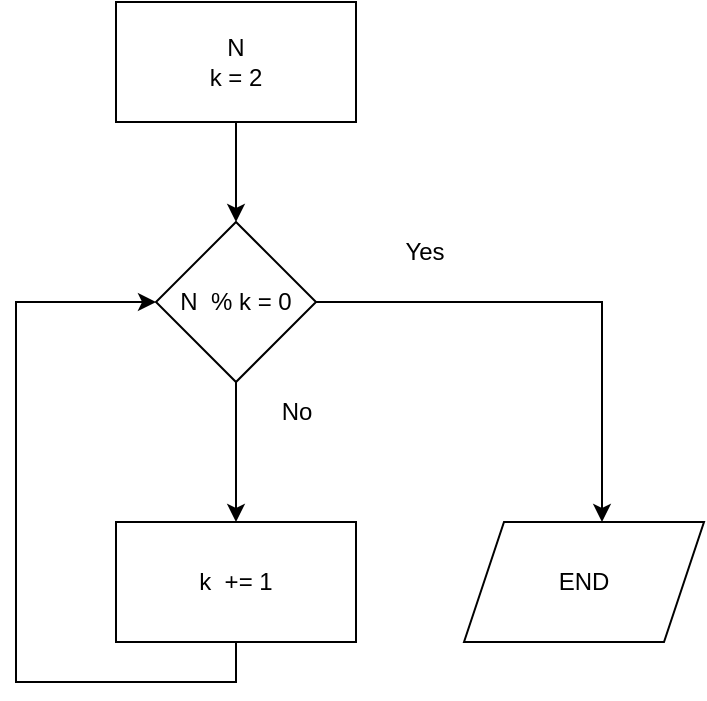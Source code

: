 <mxfile version="20.7.4" type="github"><diagram id="WcLzTkuL3xlkffvsGnHt" name="Страница 1"><mxGraphModel dx="544" dy="821" grid="1" gridSize="10" guides="1" tooltips="1" connect="1" arrows="1" fold="1" page="1" pageScale="1" pageWidth="827" pageHeight="1169" math="0" shadow="0"><root><mxCell id="0"/><mxCell id="1" parent="0"/><mxCell id="wpEMl-7cnPUurUPqNVCt-8" style="edgeStyle=orthogonalEdgeStyle;rounded=0;orthogonalLoop=1;jettySize=auto;html=1;exitX=0.5;exitY=1;exitDx=0;exitDy=0;entryX=0.5;entryY=0;entryDx=0;entryDy=0;" edge="1" parent="1" source="wpEMl-7cnPUurUPqNVCt-1" target="wpEMl-7cnPUurUPqNVCt-3"><mxGeometry relative="1" as="geometry"/></mxCell><mxCell id="wpEMl-7cnPUurUPqNVCt-1" value="N&lt;br&gt;k = 2" style="rounded=0;whiteSpace=wrap;html=1;" vertex="1" parent="1"><mxGeometry x="240" y="80" width="120" height="60" as="geometry"/></mxCell><mxCell id="wpEMl-7cnPUurUPqNVCt-5" style="edgeStyle=orthogonalEdgeStyle;rounded=0;orthogonalLoop=1;jettySize=auto;html=1;exitX=0.5;exitY=1;exitDx=0;exitDy=0;" edge="1" parent="1" source="wpEMl-7cnPUurUPqNVCt-3" target="wpEMl-7cnPUurUPqNVCt-4"><mxGeometry relative="1" as="geometry"/></mxCell><mxCell id="wpEMl-7cnPUurUPqNVCt-10" style="edgeStyle=orthogonalEdgeStyle;rounded=0;orthogonalLoop=1;jettySize=auto;html=1;exitX=1;exitY=0.5;exitDx=0;exitDy=0;entryX=0.575;entryY=0;entryDx=0;entryDy=0;entryPerimeter=0;" edge="1" parent="1" source="wpEMl-7cnPUurUPqNVCt-3" target="wpEMl-7cnPUurUPqNVCt-9"><mxGeometry relative="1" as="geometry"/></mxCell><mxCell id="wpEMl-7cnPUurUPqNVCt-3" value="N &amp;nbsp;% k = 0" style="rhombus;whiteSpace=wrap;html=1;" vertex="1" parent="1"><mxGeometry x="260" y="190" width="80" height="80" as="geometry"/></mxCell><mxCell id="wpEMl-7cnPUurUPqNVCt-7" style="edgeStyle=orthogonalEdgeStyle;rounded=0;orthogonalLoop=1;jettySize=auto;html=1;exitX=0.5;exitY=1;exitDx=0;exitDy=0;entryX=0;entryY=0.5;entryDx=0;entryDy=0;" edge="1" parent="1" source="wpEMl-7cnPUurUPqNVCt-4" target="wpEMl-7cnPUurUPqNVCt-3"><mxGeometry relative="1" as="geometry"><Array as="points"><mxPoint x="300" y="420"/><mxPoint x="190" y="420"/><mxPoint x="190" y="230"/></Array></mxGeometry></mxCell><mxCell id="wpEMl-7cnPUurUPqNVCt-4" value="k &amp;nbsp;+= 1" style="rounded=0;whiteSpace=wrap;html=1;" vertex="1" parent="1"><mxGeometry x="240" y="340" width="120" height="60" as="geometry"/></mxCell><mxCell id="wpEMl-7cnPUurUPqNVCt-6" value="No" style="text;html=1;align=center;verticalAlign=middle;resizable=0;points=[];autosize=1;strokeColor=none;fillColor=none;" vertex="1" parent="1"><mxGeometry x="310" y="270" width="40" height="30" as="geometry"/></mxCell><mxCell id="wpEMl-7cnPUurUPqNVCt-9" value="END" style="shape=parallelogram;perimeter=parallelogramPerimeter;whiteSpace=wrap;html=1;fixedSize=1;" vertex="1" parent="1"><mxGeometry x="414" y="340" width="120" height="60" as="geometry"/></mxCell><mxCell id="wpEMl-7cnPUurUPqNVCt-11" value="Yes" style="text;html=1;align=center;verticalAlign=middle;resizable=0;points=[];autosize=1;strokeColor=none;fillColor=none;" vertex="1" parent="1"><mxGeometry x="374" y="190" width="40" height="30" as="geometry"/></mxCell></root></mxGraphModel></diagram></mxfile>